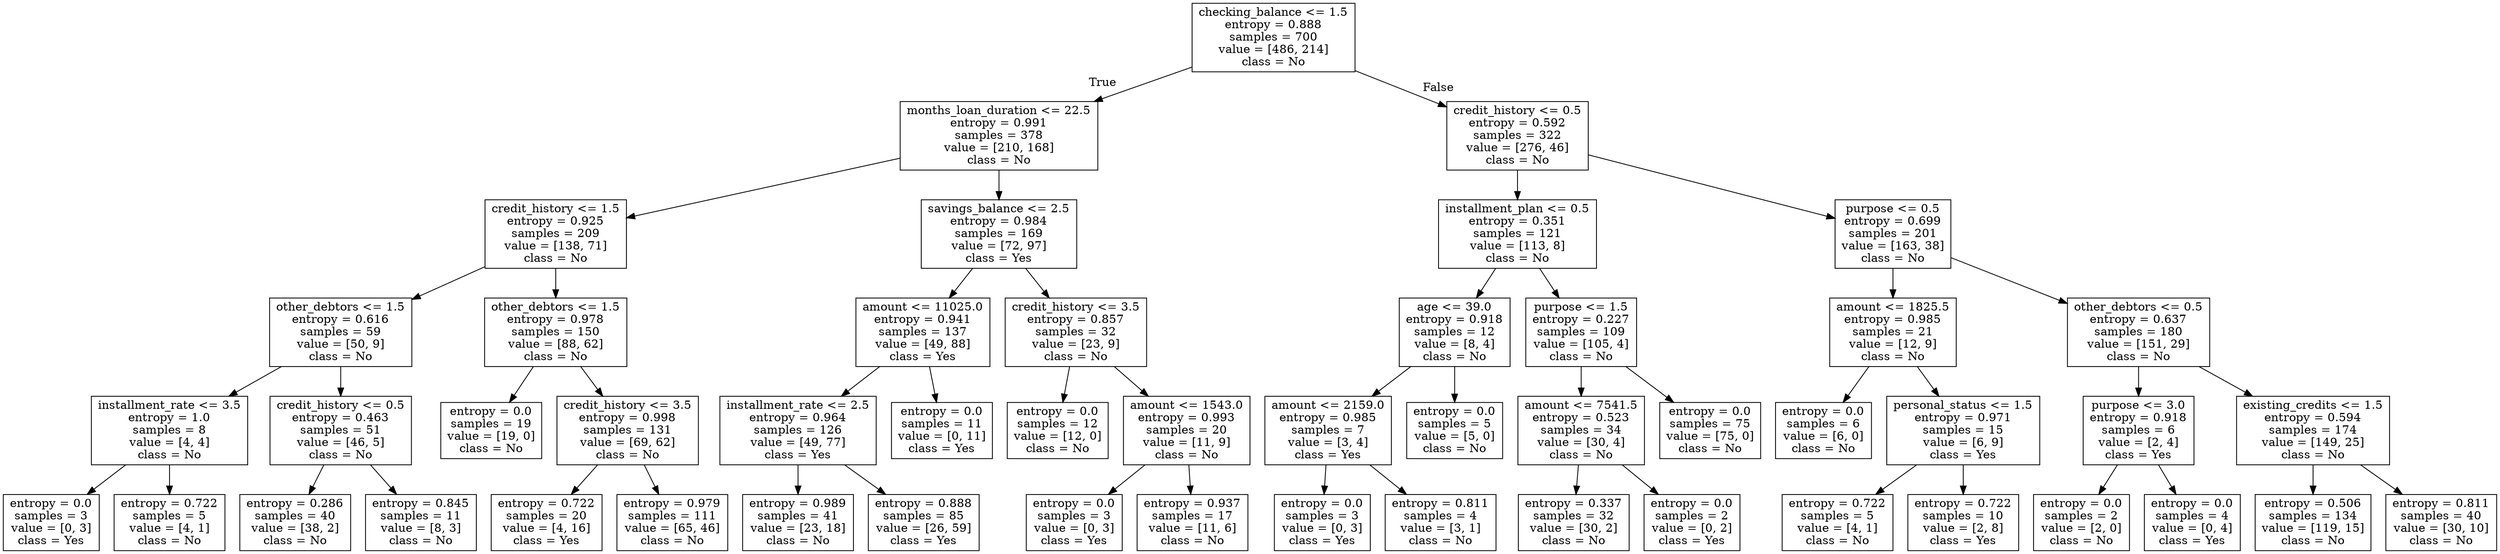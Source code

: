digraph Tree {
node [shape=box] ;
0 [label="checking_balance <= 1.5\nentropy = 0.888\nsamples = 700\nvalue = [486, 214]\nclass = No"] ;
1 [label="months_loan_duration <= 22.5\nentropy = 0.991\nsamples = 378\nvalue = [210, 168]\nclass = No"] ;
0 -> 1 [labeldistance=2.5, labelangle=45, headlabel="True"] ;
2 [label="credit_history <= 1.5\nentropy = 0.925\nsamples = 209\nvalue = [138, 71]\nclass = No"] ;
1 -> 2 ;
3 [label="other_debtors <= 1.5\nentropy = 0.616\nsamples = 59\nvalue = [50, 9]\nclass = No"] ;
2 -> 3 ;
4 [label="installment_rate <= 3.5\nentropy = 1.0\nsamples = 8\nvalue = [4, 4]\nclass = No"] ;
3 -> 4 ;
5 [label="entropy = 0.0\nsamples = 3\nvalue = [0, 3]\nclass = Yes"] ;
4 -> 5 ;
6 [label="entropy = 0.722\nsamples = 5\nvalue = [4, 1]\nclass = No"] ;
4 -> 6 ;
7 [label="credit_history <= 0.5\nentropy = 0.463\nsamples = 51\nvalue = [46, 5]\nclass = No"] ;
3 -> 7 ;
8 [label="entropy = 0.286\nsamples = 40\nvalue = [38, 2]\nclass = No"] ;
7 -> 8 ;
9 [label="entropy = 0.845\nsamples = 11\nvalue = [8, 3]\nclass = No"] ;
7 -> 9 ;
10 [label="other_debtors <= 1.5\nentropy = 0.978\nsamples = 150\nvalue = [88, 62]\nclass = No"] ;
2 -> 10 ;
11 [label="entropy = 0.0\nsamples = 19\nvalue = [19, 0]\nclass = No"] ;
10 -> 11 ;
12 [label="credit_history <= 3.5\nentropy = 0.998\nsamples = 131\nvalue = [69, 62]\nclass = No"] ;
10 -> 12 ;
13 [label="entropy = 0.722\nsamples = 20\nvalue = [4, 16]\nclass = Yes"] ;
12 -> 13 ;
14 [label="entropy = 0.979\nsamples = 111\nvalue = [65, 46]\nclass = No"] ;
12 -> 14 ;
15 [label="savings_balance <= 2.5\nentropy = 0.984\nsamples = 169\nvalue = [72, 97]\nclass = Yes"] ;
1 -> 15 ;
16 [label="amount <= 11025.0\nentropy = 0.941\nsamples = 137\nvalue = [49, 88]\nclass = Yes"] ;
15 -> 16 ;
17 [label="installment_rate <= 2.5\nentropy = 0.964\nsamples = 126\nvalue = [49, 77]\nclass = Yes"] ;
16 -> 17 ;
18 [label="entropy = 0.989\nsamples = 41\nvalue = [23, 18]\nclass = No"] ;
17 -> 18 ;
19 [label="entropy = 0.888\nsamples = 85\nvalue = [26, 59]\nclass = Yes"] ;
17 -> 19 ;
20 [label="entropy = 0.0\nsamples = 11\nvalue = [0, 11]\nclass = Yes"] ;
16 -> 20 ;
21 [label="credit_history <= 3.5\nentropy = 0.857\nsamples = 32\nvalue = [23, 9]\nclass = No"] ;
15 -> 21 ;
22 [label="entropy = 0.0\nsamples = 12\nvalue = [12, 0]\nclass = No"] ;
21 -> 22 ;
23 [label="amount <= 1543.0\nentropy = 0.993\nsamples = 20\nvalue = [11, 9]\nclass = No"] ;
21 -> 23 ;
24 [label="entropy = 0.0\nsamples = 3\nvalue = [0, 3]\nclass = Yes"] ;
23 -> 24 ;
25 [label="entropy = 0.937\nsamples = 17\nvalue = [11, 6]\nclass = No"] ;
23 -> 25 ;
26 [label="credit_history <= 0.5\nentropy = 0.592\nsamples = 322\nvalue = [276, 46]\nclass = No"] ;
0 -> 26 [labeldistance=2.5, labelangle=-45, headlabel="False"] ;
27 [label="installment_plan <= 0.5\nentropy = 0.351\nsamples = 121\nvalue = [113, 8]\nclass = No"] ;
26 -> 27 ;
28 [label="age <= 39.0\nentropy = 0.918\nsamples = 12\nvalue = [8, 4]\nclass = No"] ;
27 -> 28 ;
29 [label="amount <= 2159.0\nentropy = 0.985\nsamples = 7\nvalue = [3, 4]\nclass = Yes"] ;
28 -> 29 ;
30 [label="entropy = 0.0\nsamples = 3\nvalue = [0, 3]\nclass = Yes"] ;
29 -> 30 ;
31 [label="entropy = 0.811\nsamples = 4\nvalue = [3, 1]\nclass = No"] ;
29 -> 31 ;
32 [label="entropy = 0.0\nsamples = 5\nvalue = [5, 0]\nclass = No"] ;
28 -> 32 ;
33 [label="purpose <= 1.5\nentropy = 0.227\nsamples = 109\nvalue = [105, 4]\nclass = No"] ;
27 -> 33 ;
34 [label="amount <= 7541.5\nentropy = 0.523\nsamples = 34\nvalue = [30, 4]\nclass = No"] ;
33 -> 34 ;
35 [label="entropy = 0.337\nsamples = 32\nvalue = [30, 2]\nclass = No"] ;
34 -> 35 ;
36 [label="entropy = 0.0\nsamples = 2\nvalue = [0, 2]\nclass = Yes"] ;
34 -> 36 ;
37 [label="entropy = 0.0\nsamples = 75\nvalue = [75, 0]\nclass = No"] ;
33 -> 37 ;
38 [label="purpose <= 0.5\nentropy = 0.699\nsamples = 201\nvalue = [163, 38]\nclass = No"] ;
26 -> 38 ;
39 [label="amount <= 1825.5\nentropy = 0.985\nsamples = 21\nvalue = [12, 9]\nclass = No"] ;
38 -> 39 ;
40 [label="entropy = 0.0\nsamples = 6\nvalue = [6, 0]\nclass = No"] ;
39 -> 40 ;
41 [label="personal_status <= 1.5\nentropy = 0.971\nsamples = 15\nvalue = [6, 9]\nclass = Yes"] ;
39 -> 41 ;
42 [label="entropy = 0.722\nsamples = 5\nvalue = [4, 1]\nclass = No"] ;
41 -> 42 ;
43 [label="entropy = 0.722\nsamples = 10\nvalue = [2, 8]\nclass = Yes"] ;
41 -> 43 ;
44 [label="other_debtors <= 0.5\nentropy = 0.637\nsamples = 180\nvalue = [151, 29]\nclass = No"] ;
38 -> 44 ;
45 [label="purpose <= 3.0\nentropy = 0.918\nsamples = 6\nvalue = [2, 4]\nclass = Yes"] ;
44 -> 45 ;
46 [label="entropy = 0.0\nsamples = 2\nvalue = [2, 0]\nclass = No"] ;
45 -> 46 ;
47 [label="entropy = 0.0\nsamples = 4\nvalue = [0, 4]\nclass = Yes"] ;
45 -> 47 ;
48 [label="existing_credits <= 1.5\nentropy = 0.594\nsamples = 174\nvalue = [149, 25]\nclass = No"] ;
44 -> 48 ;
49 [label="entropy = 0.506\nsamples = 134\nvalue = [119, 15]\nclass = No"] ;
48 -> 49 ;
50 [label="entropy = 0.811\nsamples = 40\nvalue = [30, 10]\nclass = No"] ;
48 -> 50 ;
}